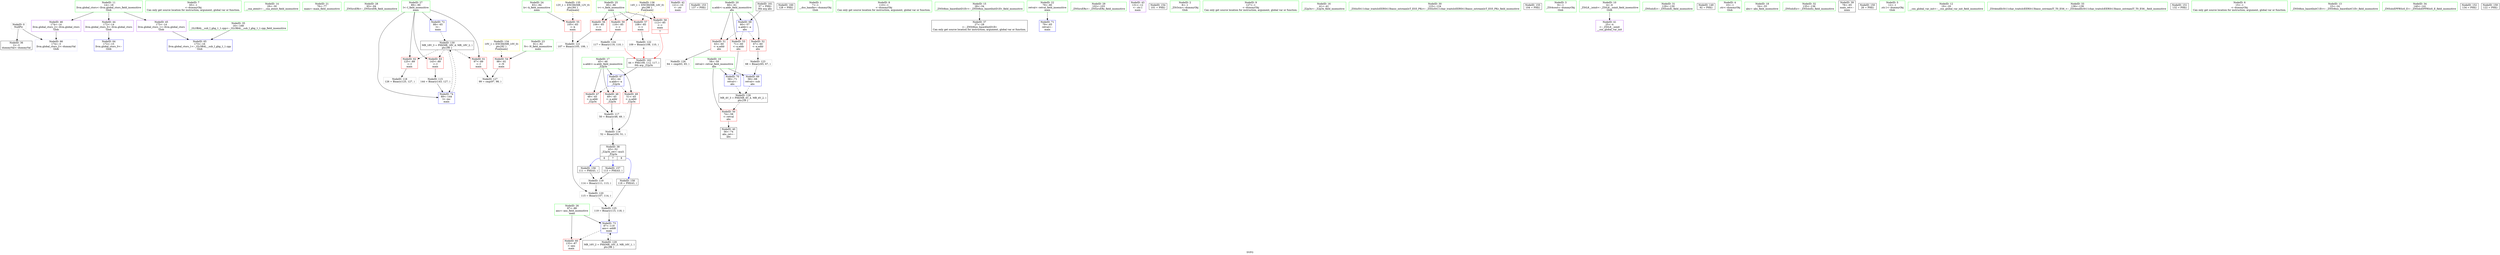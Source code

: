 digraph "SVFG" {
	label="SVFG";

	Node0x555d0f83f830 [shape=record,color=grey,label="{NodeID: 0\nNullPtr}"];
	Node0x555d0f83f830 -> Node0x555d0f845440[style=solid];
	Node0x555d0f83f830 -> Node0x555d0f847e10[style=solid];
	Node0x555d0f843b50 [shape=record,color=green,label="{NodeID: 7\n65\<--1\n\<--dummyObj\nCan only get source location for instruction, argument, global var or function.}"];
	Node0x555d0f843ff0 [shape=record,color=green,label="{NodeID: 14\n29\<--30\n__cxa_atexit\<--__cxa_atexit_field_insensitive\n}"];
	Node0x555d0f844660 [shape=record,color=green,label="{NodeID: 21\n76\<--77\nmain\<--main_field_insensitive\n}"];
	Node0x555d0f844c40 [shape=record,color=green,label="{NodeID: 28\n93\<--94\n_ZNSirsERi\<--_ZNSirsERi_field_insensitive\n}"];
	Node0x555d0f84b500 [shape=record,color=grey,label="{NodeID: 118\n126 = Binary(125, 127, )\n}"];
	Node0x555d0f845340 [shape=record,color=green,label="{NodeID: 35\n16\<--168\n_GLOBAL__sub_I_ghg_1_1.cpp\<--_GLOBAL__sub_I_ghg_1_1.cpp_field_insensitive\n}"];
	Node0x555d0f845340 -> Node0x555d0f847d10[style=solid];
	Node0x555d0f84bf80 [shape=record,color=grey,label="{NodeID: 125\n119 = Binary(115, 118, )\n}"];
	Node0x555d0f84bf80 -> Node0x555d0f8483f0[style=solid];
	Node0x555d0f845980 [shape=record,color=purple,label="{NodeID: 42\n121\<--10\n\<--.str\nmain\n}"];
	Node0x555d0f846fe0 [shape=record,color=red,label="{NodeID: 49\n51\<--45\n\<--a.addr\n_Z2p3x\n}"];
	Node0x555d0f846fe0 -> Node0x555d0f84b200[style=solid];
	Node0x555d0f847590 [shape=record,color=red,label="{NodeID: 56\n106\<--85\n\<--v\nmain\n}"];
	Node0x555d0f847590 -> Node0x555d0f84b980[style=solid];
	Node0x555d0f847b40 [shape=record,color=red,label="{NodeID: 63\n143\<--89\n\<--I\nmain\n}"];
	Node0x555d0f847b40 -> Node0x555d0f84b080[style=solid];
	Node0x555d0f856af0 [shape=record,color=black,label="{NodeID: 153\n137 = PHI()\n}"];
	Node0x555d0f848180 [shape=record,color=blue,label="{NodeID: 70\n58\<--71\nretval\<--\nabs\n}"];
	Node0x555d0f848180 -> Node0x555d0f84fe30[style=dashed];
	Node0x555d0f858130 [shape=record,color=black,label="{NodeID: 160\n128 = PHI()\n}"];
	Node0x555d0f840a90 [shape=record,color=green,label="{NodeID: 1\n7\<--1\n__dso_handle\<--dummyObj\nGlob }"];
	Node0x555d0f843be0 [shape=record,color=green,label="{NodeID: 8\n110\<--1\n\<--dummyObj\nCan only get source location for instruction, argument, global var or function.}"];
	Node0x555d0f8440f0 [shape=record,color=green,label="{NodeID: 15\n28\<--34\n_ZNSt8ios_base4InitD1Ev\<--_ZNSt8ios_base4InitD1Ev_field_insensitive\n}"];
	Node0x555d0f8440f0 -> Node0x555d0f845540[style=solid];
	Node0x555d0f844760 [shape=record,color=green,label="{NodeID: 22\n79\<--80\nretval\<--retval_field_insensitive\nmain\n}"];
	Node0x555d0f844760 -> Node0x555d0f848250[style=solid];
	Node0x555d0f844d40 [shape=record,color=green,label="{NodeID: 29\n102\<--103\n_ZNSirsERx\<--_ZNSirsERx_field_insensitive\n}"];
	Node0x555d0f84b680 [shape=record,color=grey,label="{NodeID: 119\n114 = Binary(111, 113, )\n}"];
	Node0x555d0f84b680 -> Node0x555d0f84b800[style=solid];
	Node0x555d0f845440 [shape=record,color=black,label="{NodeID: 36\n2\<--3\ndummyVal\<--dummyVal\n}"];
	Node0x555d0f84c100 [shape=record,color=grey,label="{NodeID: 126\n64 = cmp(63, 65, )\n}"];
	Node0x555d0f845a50 [shape=record,color=purple,label="{NodeID: 43\n131\<--12\n\<--.str.1\nmain\n}"];
	Node0x555d0f8470b0 [shape=record,color=red,label="{NodeID: 50\n74\<--58\n\<--retval\nabs\n}"];
	Node0x555d0f8470b0 -> Node0x555d0f8457e0[style=solid];
	Node0x555d0f847660 [shape=record,color=red,label="{NodeID: 57\n108\<--85\n\<--v\nmain\n}"];
	Node0x555d0f847660 -> Node0x555d0f84bb00[style=solid];
	Node0x555d0f847c10 [shape=record,color=blue,label="{NodeID: 64\n172\<--15\nllvm.global_ctors_0\<--\nGlob }"];
	Node0x555d0f856bc0 [shape=record,color=black,label="{NodeID: 154\n101 = PHI()\n}"];
	Node0x555d0f848250 [shape=record,color=blue,label="{NodeID: 71\n79\<--65\nretval\<--\nmain\n}"];
	Node0x555d0f858290 [shape=record,color=black,label="{NodeID: 161\n57 = PHI()\n0th arg abs }"];
	Node0x555d0f858290 -> Node0x555d0f847fe0[style=solid];
	Node0x555d0f8430d0 [shape=record,color=green,label="{NodeID: 2\n8\<--1\n_ZSt3cin\<--dummyObj\nGlob }"];
	Node0x555d0f843c70 [shape=record,color=green,label="{NodeID: 9\n127\<--1\n\<--dummyObj\nCan only get source location for instruction, argument, global var or function.}"];
	Node0x555d0f8441f0 [shape=record,color=green,label="{NodeID: 16\n41\<--42\n_Z2p3x\<--_Z2p3x_field_insensitive\n}"];
	Node0x555d0f844830 [shape=record,color=green,label="{NodeID: 23\n81\<--82\nN\<--N_field_insensitive\nmain\n}"];
	Node0x555d0f844830 -> Node0x555d0f8473f0[style=solid];
	Node0x555d0f844e40 [shape=record,color=green,label="{NodeID: 30\n123\<--124\n_ZStlsISt11char_traitsIcEERSt13basic_ostreamIcT_ES5_PKc\<--_ZStlsISt11char_traitsIcEERSt13basic_ostreamIcT_ES5_PKc_field_insensitive\n}"];
	Node0x555d0f84b800 [shape=record,color=grey,label="{NodeID: 120\n115 = Binary(107, 114, )\n}"];
	Node0x555d0f84b800 -> Node0x555d0f84bf80[style=solid];
	Node0x555d0f845540 [shape=record,color=black,label="{NodeID: 37\n27\<--28\n\<--_ZNSt8ios_base4InitD1Ev\nCan only get source location for instruction, argument, global var or function.}"];
	Node0x555d0f84c280 [shape=record,color=grey,label="{NodeID: 127\n99 = cmp(97, 98, )\n}"];
	Node0x555d0f845b20 [shape=record,color=purple,label="{NodeID: 44\n172\<--14\nllvm.global_ctors_0\<--llvm.global_ctors\nGlob }"];
	Node0x555d0f845b20 -> Node0x555d0f847c10[style=solid];
	Node0x555d0f851a40 [shape=record,color=yellow,style=double,label="{NodeID: 134\n10V_1 = ENCHI(MR_10V_0)\npts\{82 \}\nFun[main]}"];
	Node0x555d0f851a40 -> Node0x555d0f8473f0[style=dashed];
	Node0x555d0f847180 [shape=record,color=red,label="{NodeID: 51\n63\<--60\n\<--a.addr\nabs\n}"];
	Node0x555d0f847180 -> Node0x555d0f84c100[style=solid];
	Node0x555d0f847730 [shape=record,color=red,label="{NodeID: 58\n112\<--85\n\<--v\nmain\n|{<s0>7}}"];
	Node0x555d0f847730:s0 -> Node0x555d0f858390[style=solid,color=red];
	Node0x555d0f847d10 [shape=record,color=blue,label="{NodeID: 65\n173\<--16\nllvm.global_ctors_1\<--_GLOBAL__sub_I_ghg_1_1.cpp\nGlob }"];
	Node0x555d0f857860 [shape=record,color=black,label="{NodeID: 155\n104 = PHI()\n}"];
	Node0x555d0f848320 [shape=record,color=blue,label="{NodeID: 72\n89\<--65\nI\<--\nmain\n}"];
	Node0x555d0f848320 -> Node0x555d0f850830[style=dashed];
	Node0x555d0f858390 [shape=record,color=black,label="{NodeID: 162\n44 = PHI(109, 112, 117, )\n0th arg _Z2p3x }"];
	Node0x555d0f858390 -> Node0x555d0f847f10[style=solid];
	Node0x555d0f843160 [shape=record,color=green,label="{NodeID: 3\n9\<--1\n_ZSt4cout\<--dummyObj\nGlob }"];
	Node0x555d0f843d00 [shape=record,color=green,label="{NodeID: 10\n4\<--6\n_ZStL8__ioinit\<--_ZStL8__ioinit_field_insensitive\nGlob }"];
	Node0x555d0f843d00 -> Node0x555d0f8458b0[style=solid];
	Node0x555d0f8442f0 [shape=record,color=green,label="{NodeID: 17\n45\<--46\na.addr\<--a.addr_field_insensitive\n_Z2p3x\n}"];
	Node0x555d0f8442f0 -> Node0x555d0f845e20[style=solid];
	Node0x555d0f8442f0 -> Node0x555d0f846f10[style=solid];
	Node0x555d0f8442f0 -> Node0x555d0f846fe0[style=solid];
	Node0x555d0f8442f0 -> Node0x555d0f847f10[style=solid];
	Node0x555d0f844900 [shape=record,color=green,label="{NodeID: 24\n83\<--84\nk\<--k_field_insensitive\nmain\n}"];
	Node0x555d0f844900 -> Node0x555d0f8474c0[style=solid];
	Node0x555d0f844f40 [shape=record,color=green,label="{NodeID: 31\n129\<--130\n_ZNSolsEi\<--_ZNSolsEi_field_insensitive\n}"];
	Node0x555d0f84b980 [shape=record,color=grey,label="{NodeID: 121\n107 = Binary(105, 106, )\n}"];
	Node0x555d0f84b980 -> Node0x555d0f84b800[style=solid];
	Node0x555d0f845640 [shape=record,color=black,label="{NodeID: 38\n43\<--52\n_Z2p3x_ret\<--mul1\n_Z2p3x\n|{<s0>6|<s1>7|<s2>8}}"];
	Node0x555d0f845640:s0 -> Node0x555d0f857930[style=solid,color=blue];
	Node0x555d0f845640:s1 -> Node0x555d0f857af0[style=solid,color=blue];
	Node0x555d0f845640:s2 -> Node0x555d0f857bf0[style=solid,color=blue];
	Node0x555d0f84fe30 [shape=record,color=black,label="{NodeID: 128\nMR_4V_3 = PHI(MR_4V_4, MR_4V_2, )\npts\{59 \}\n}"];
	Node0x555d0f84fe30 -> Node0x555d0f8470b0[style=dashed];
	Node0x555d0f845c20 [shape=record,color=purple,label="{NodeID: 45\n173\<--14\nllvm.global_ctors_1\<--llvm.global_ctors\nGlob }"];
	Node0x555d0f845c20 -> Node0x555d0f847d10[style=solid];
	Node0x555d0f851b20 [shape=record,color=yellow,style=double,label="{NodeID: 135\n12V_1 = ENCHI(MR_12V_0)\npts\{84 \}\nFun[main]}"];
	Node0x555d0f851b20 -> Node0x555d0f8474c0[style=dashed];
	Node0x555d0f847250 [shape=record,color=red,label="{NodeID: 52\n67\<--60\n\<--a.addr\nabs\n}"];
	Node0x555d0f847250 -> Node0x555d0f84bc80[style=solid];
	Node0x555d0f847800 [shape=record,color=red,label="{NodeID: 59\n116\<--85\n\<--v\nmain\n}"];
	Node0x555d0f847800 -> Node0x555d0f84be00[style=solid];
	Node0x555d0f69c090 [shape=record,color=black,label="{NodeID: 149\n92 = PHI()\n}"];
	Node0x555d0f847e10 [shape=record,color=blue, style = dotted,label="{NodeID: 66\n174\<--3\nllvm.global_ctors_2\<--dummyVal\nGlob }"];
	Node0x555d0f857930 [shape=record,color=black,label="{NodeID: 156\n111 = PHI(43, )\n}"];
	Node0x555d0f857930 -> Node0x555d0f84b680[style=solid];
	Node0x555d0f8483f0 [shape=record,color=blue,label="{NodeID: 73\n87\<--119\nans\<--add8\nmain\n}"];
	Node0x555d0f8483f0 -> Node0x555d0f8478d0[style=dashed];
	Node0x555d0f8483f0 -> Node0x555d0f850330[style=dashed];
	Node0x555d0f8431f0 [shape=record,color=green,label="{NodeID: 4\n10\<--1\n.str\<--dummyObj\nGlob }"];
	Node0x555d0f843d90 [shape=record,color=green,label="{NodeID: 11\n14\<--18\nllvm.global_ctors\<--llvm.global_ctors_field_insensitive\nGlob }"];
	Node0x555d0f843d90 -> Node0x555d0f845b20[style=solid];
	Node0x555d0f843d90 -> Node0x555d0f845c20[style=solid];
	Node0x555d0f843d90 -> Node0x555d0f845d20[style=solid];
	Node0x555d0f8443c0 [shape=record,color=green,label="{NodeID: 18\n54\<--55\nabs\<--abs_field_insensitive\n}"];
	Node0x555d0f8449d0 [shape=record,color=green,label="{NodeID: 25\n85\<--86\nv\<--v_field_insensitive\nmain\n}"];
	Node0x555d0f8449d0 -> Node0x555d0f847590[style=solid];
	Node0x555d0f8449d0 -> Node0x555d0f847660[style=solid];
	Node0x555d0f8449d0 -> Node0x555d0f847730[style=solid];
	Node0x555d0f8449d0 -> Node0x555d0f847800[style=solid];
	Node0x555d0f84b080 [shape=record,color=grey,label="{NodeID: 115\n144 = Binary(143, 127, )\n}"];
	Node0x555d0f84b080 -> Node0x555d0f8484c0[style=solid];
	Node0x555d0f845040 [shape=record,color=green,label="{NodeID: 32\n135\<--136\n_ZNSolsEx\<--_ZNSolsEx_field_insensitive\n}"];
	Node0x555d0f84bb00 [shape=record,color=grey,label="{NodeID: 122\n109 = Binary(108, 110, )\n|{<s0>6}}"];
	Node0x555d0f84bb00:s0 -> Node0x555d0f858390[style=solid,color=red];
	Node0x555d0f845710 [shape=record,color=black,label="{NodeID: 39\n78\<--65\nmain_ret\<--\nmain\n}"];
	Node0x555d0f850330 [shape=record,color=black,label="{NodeID: 129\nMR_16V_2 = PHI(MR_16V_3, MR_16V_1, )\npts\{88 \}\n}"];
	Node0x555d0f850330 -> Node0x555d0f8483f0[style=dashed];
	Node0x555d0f845d20 [shape=record,color=purple,label="{NodeID: 46\n174\<--14\nllvm.global_ctors_2\<--llvm.global_ctors\nGlob }"];
	Node0x555d0f845d20 -> Node0x555d0f847e10[style=solid];
	Node0x555d0f851c00 [shape=record,color=yellow,style=double,label="{NodeID: 136\n14V_1 = ENCHI(MR_14V_0)\npts\{86 \}\nFun[main]}"];
	Node0x555d0f851c00 -> Node0x555d0f847590[style=dashed];
	Node0x555d0f851c00 -> Node0x555d0f847660[style=dashed];
	Node0x555d0f851c00 -> Node0x555d0f847730[style=dashed];
	Node0x555d0f851c00 -> Node0x555d0f847800[style=dashed];
	Node0x555d0f847320 [shape=record,color=red,label="{NodeID: 53\n71\<--60\n\<--a.addr\nabs\n}"];
	Node0x555d0f847320 -> Node0x555d0f848180[style=solid];
	Node0x555d0f8478d0 [shape=record,color=red,label="{NodeID: 60\n133\<--87\n\<--ans\nmain\n}"];
	Node0x555d0f856790 [shape=record,color=black,label="{NodeID: 150\n26 = PHI()\n}"];
	Node0x555d0f847f10 [shape=record,color=blue,label="{NodeID: 67\n45\<--44\na.addr\<--a\n_Z2p3x\n}"];
	Node0x555d0f847f10 -> Node0x555d0f845e20[style=dashed];
	Node0x555d0f847f10 -> Node0x555d0f846f10[style=dashed];
	Node0x555d0f847f10 -> Node0x555d0f846fe0[style=dashed];
	Node0x555d0f857af0 [shape=record,color=black,label="{NodeID: 157\n113 = PHI(43, )\n}"];
	Node0x555d0f857af0 -> Node0x555d0f84b680[style=solid];
	Node0x555d0f8484c0 [shape=record,color=blue,label="{NodeID: 74\n89\<--144\nI\<--inc\nmain\n}"];
	Node0x555d0f8484c0 -> Node0x555d0f850830[style=dashed];
	Node0x555d0f843280 [shape=record,color=green,label="{NodeID: 5\n12\<--1\n.str.1\<--dummyObj\nGlob }"];
	Node0x555d0f843e20 [shape=record,color=green,label="{NodeID: 12\n19\<--20\n__cxx_global_var_init\<--__cxx_global_var_init_field_insensitive\n}"];
	Node0x555d0f8444c0 [shape=record,color=green,label="{NodeID: 19\n58\<--59\nretval\<--retval_field_insensitive\nabs\n}"];
	Node0x555d0f8444c0 -> Node0x555d0f8470b0[style=solid];
	Node0x555d0f8444c0 -> Node0x555d0f8480b0[style=solid];
	Node0x555d0f8444c0 -> Node0x555d0f848180[style=solid];
	Node0x555d0f844aa0 [shape=record,color=green,label="{NodeID: 26\n87\<--88\nans\<--ans_field_insensitive\nmain\n}"];
	Node0x555d0f844aa0 -> Node0x555d0f8478d0[style=solid];
	Node0x555d0f844aa0 -> Node0x555d0f8483f0[style=solid];
	Node0x555d0f84b200 [shape=record,color=grey,label="{NodeID: 116\n52 = Binary(50, 51, )\n}"];
	Node0x555d0f84b200 -> Node0x555d0f845640[style=solid];
	Node0x555d0f845140 [shape=record,color=green,label="{NodeID: 33\n138\<--139\n_ZSt4endlIcSt11char_traitsIcEERSt13basic_ostreamIT_T0_ES6_\<--_ZSt4endlIcSt11char_traitsIcEERSt13basic_ostreamIT_T0_ES6__field_insensitive\n}"];
	Node0x555d0f84bc80 [shape=record,color=grey,label="{NodeID: 123\n68 = Binary(65, 67, )\n}"];
	Node0x555d0f84bc80 -> Node0x555d0f8480b0[style=solid];
	Node0x555d0f8457e0 [shape=record,color=black,label="{NodeID: 40\n56\<--74\nabs_ret\<--\nabs\n}"];
	Node0x555d0f850830 [shape=record,color=black,label="{NodeID: 130\nMR_18V_3 = PHI(MR_18V_4, MR_18V_2, )\npts\{90 \}\n}"];
	Node0x555d0f850830 -> Node0x555d0f8479a0[style=dashed];
	Node0x555d0f850830 -> Node0x555d0f847a70[style=dashed];
	Node0x555d0f850830 -> Node0x555d0f847b40[style=dashed];
	Node0x555d0f850830 -> Node0x555d0f8484c0[style=dashed];
	Node0x555d0f845e20 [shape=record,color=red,label="{NodeID: 47\n48\<--45\n\<--a.addr\n_Z2p3x\n}"];
	Node0x555d0f845e20 -> Node0x555d0f84b380[style=solid];
	Node0x555d0f8473f0 [shape=record,color=red,label="{NodeID: 54\n98\<--81\n\<--N\nmain\n}"];
	Node0x555d0f8473f0 -> Node0x555d0f84c280[style=solid];
	Node0x555d0f8479a0 [shape=record,color=red,label="{NodeID: 61\n97\<--89\n\<--I\nmain\n}"];
	Node0x555d0f8479a0 -> Node0x555d0f84c280[style=solid];
	Node0x555d0f856890 [shape=record,color=black,label="{NodeID: 151\n132 = PHI()\n}"];
	Node0x555d0f847fe0 [shape=record,color=blue,label="{NodeID: 68\n60\<--57\na.addr\<--a\nabs\n}"];
	Node0x555d0f847fe0 -> Node0x555d0f847180[style=dashed];
	Node0x555d0f847fe0 -> Node0x555d0f847250[style=dashed];
	Node0x555d0f847fe0 -> Node0x555d0f847320[style=dashed];
	Node0x555d0f857bf0 [shape=record,color=black,label="{NodeID: 158\n118 = PHI(43, )\n}"];
	Node0x555d0f857bf0 -> Node0x555d0f84bf80[style=solid];
	Node0x555d0f843ac0 [shape=record,color=green,label="{NodeID: 6\n15\<--1\n\<--dummyObj\nCan only get source location for instruction, argument, global var or function.}"];
	Node0x555d0f843ef0 [shape=record,color=green,label="{NodeID: 13\n23\<--24\n_ZNSt8ios_base4InitC1Ev\<--_ZNSt8ios_base4InitC1Ev_field_insensitive\n}"];
	Node0x555d0f844590 [shape=record,color=green,label="{NodeID: 20\n60\<--61\na.addr\<--a.addr_field_insensitive\nabs\n}"];
	Node0x555d0f844590 -> Node0x555d0f847180[style=solid];
	Node0x555d0f844590 -> Node0x555d0f847250[style=solid];
	Node0x555d0f844590 -> Node0x555d0f847320[style=solid];
	Node0x555d0f844590 -> Node0x555d0f847fe0[style=solid];
	Node0x555d0f844b70 [shape=record,color=green,label="{NodeID: 27\n89\<--90\nI\<--I_field_insensitive\nmain\n}"];
	Node0x555d0f844b70 -> Node0x555d0f8479a0[style=solid];
	Node0x555d0f844b70 -> Node0x555d0f847a70[style=solid];
	Node0x555d0f844b70 -> Node0x555d0f847b40[style=solid];
	Node0x555d0f844b70 -> Node0x555d0f848320[style=solid];
	Node0x555d0f844b70 -> Node0x555d0f8484c0[style=solid];
	Node0x555d0f84b380 [shape=record,color=grey,label="{NodeID: 117\n50 = Binary(48, 49, )\n}"];
	Node0x555d0f84b380 -> Node0x555d0f84b200[style=solid];
	Node0x555d0f845240 [shape=record,color=green,label="{NodeID: 34\n140\<--141\n_ZNSolsEPFRSoS_E\<--_ZNSolsEPFRSoS_E_field_insensitive\n}"];
	Node0x555d0f84be00 [shape=record,color=grey,label="{NodeID: 124\n117 = Binary(116, 110, )\n|{<s0>8}}"];
	Node0x555d0f84be00:s0 -> Node0x555d0f858390[style=solid,color=red];
	Node0x555d0f8458b0 [shape=record,color=purple,label="{NodeID: 41\n25\<--4\n\<--_ZStL8__ioinit\n__cxx_global_var_init\n}"];
	Node0x555d0f846f10 [shape=record,color=red,label="{NodeID: 48\n49\<--45\n\<--a.addr\n_Z2p3x\n}"];
	Node0x555d0f846f10 -> Node0x555d0f84b380[style=solid];
	Node0x555d0f8474c0 [shape=record,color=red,label="{NodeID: 55\n105\<--83\n\<--k\nmain\n}"];
	Node0x555d0f8474c0 -> Node0x555d0f84b980[style=solid];
	Node0x555d0f847a70 [shape=record,color=red,label="{NodeID: 62\n125\<--89\n\<--I\nmain\n}"];
	Node0x555d0f847a70 -> Node0x555d0f84b500[style=solid];
	Node0x555d0f8569f0 [shape=record,color=black,label="{NodeID: 152\n134 = PHI()\n}"];
	Node0x555d0f8480b0 [shape=record,color=blue,label="{NodeID: 69\n58\<--68\nretval\<--sub\nabs\n}"];
	Node0x555d0f8480b0 -> Node0x555d0f84fe30[style=dashed];
	Node0x555d0f857d30 [shape=record,color=black,label="{NodeID: 159\n122 = PHI()\n}"];
}
